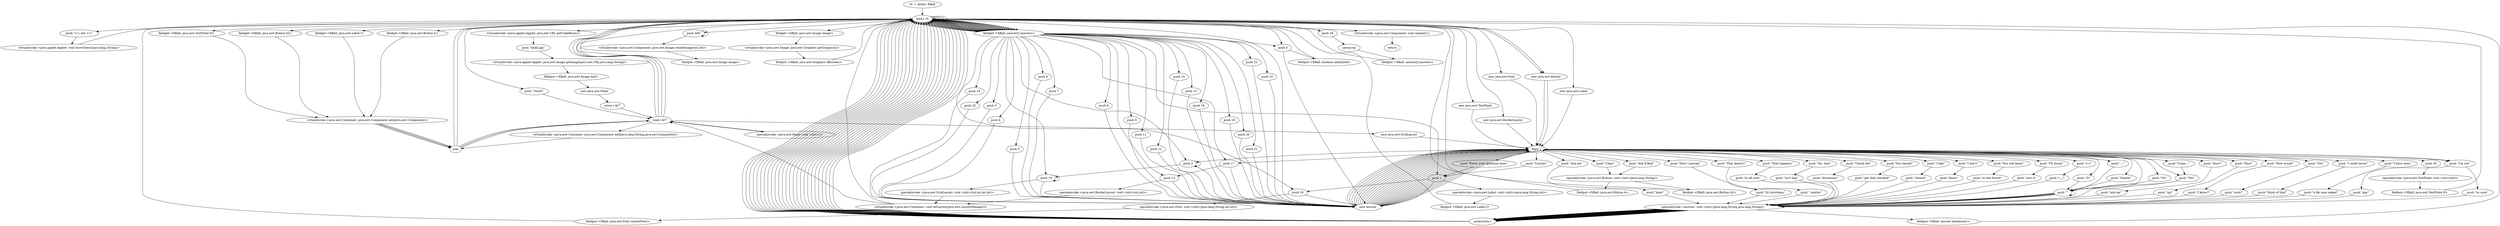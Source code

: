 digraph "" {
    "r0 := @this: XBall"
    "load.r r0"
    "r0 := @this: XBall"->"load.r r0";
    "push \">> init <<\""
    "load.r r0"->"push \">> init <<\"";
    "virtualinvoke <java.applet.Applet: void showStatus(java.lang.String)>"
    "push \">> init <<\""->"virtualinvoke <java.applet.Applet: void showStatus(java.lang.String)>";
    "virtualinvoke <java.applet.Applet: void showStatus(java.lang.String)>"->"load.r r0";
    "load.r r0"->"load.r r0";
    "push 400"
    "load.r r0"->"push 400";
    "push 400"->"push 400";
    "virtualinvoke <java.awt.Component: java.awt.Image createImage(int,int)>"
    "push 400"->"virtualinvoke <java.awt.Component: java.awt.Image createImage(int,int)>";
    "fieldput <XBall: java.awt.Image image>"
    "virtualinvoke <java.awt.Component: java.awt.Image createImage(int,int)>"->"fieldput <XBall: java.awt.Image image>";
    "fieldput <XBall: java.awt.Image image>"->"load.r r0";
    "load.r r0"->"load.r r0";
    "fieldget <XBall: java.awt.Image image>"
    "load.r r0"->"fieldget <XBall: java.awt.Image image>";
    "virtualinvoke <java.awt.Image: java.awt.Graphics getGraphics()>"
    "fieldget <XBall: java.awt.Image image>"->"virtualinvoke <java.awt.Image: java.awt.Graphics getGraphics()>";
    "fieldput <XBall: java.awt.Graphics offscreen>"
    "virtualinvoke <java.awt.Image: java.awt.Graphics getGraphics()>"->"fieldput <XBall: java.awt.Graphics offscreen>";
    "fieldput <XBall: java.awt.Graphics offscreen>"->"load.r r0";
    "load.r r0"->"load.r r0";
    "load.r r0"->"load.r r0";
    "virtualinvoke <java.applet.Applet: java.net.URL getCodeBase()>"
    "load.r r0"->"virtualinvoke <java.applet.Applet: java.net.URL getCodeBase()>";
    "push \"xball.jpg\""
    "virtualinvoke <java.applet.Applet: java.net.URL getCodeBase()>"->"push \"xball.jpg\"";
    "virtualinvoke <java.applet.Applet: java.awt.Image getImage(java.net.URL,java.lang.String)>"
    "push \"xball.jpg\""->"virtualinvoke <java.applet.Applet: java.awt.Image getImage(java.net.URL,java.lang.String)>";
    "fieldput <XBall: java.awt.Image ball>"
    "virtualinvoke <java.applet.Applet: java.awt.Image getImage(java.net.URL,java.lang.String)>"->"fieldput <XBall: java.awt.Image ball>";
    "new java.awt.Panel"
    "fieldput <XBall: java.awt.Image ball>"->"new java.awt.Panel";
    "store.r $r7"
    "new java.awt.Panel"->"store.r $r7";
    "load.r $r7"
    "store.r $r7"->"load.r $r7";
    "specialinvoke <java.awt.Panel: void <init>()>"
    "load.r $r7"->"specialinvoke <java.awt.Panel: void <init>()>";
    "specialinvoke <java.awt.Panel: void <init>()>"->"load.r $r7";
    "new java.awt.GridLayout"
    "load.r $r7"->"new java.awt.GridLayout";
    "dup1.r"
    "new java.awt.GridLayout"->"dup1.r";
    "push 2"
    "dup1.r"->"push 2";
    "push 2"->"push 2";
    "push 10"
    "push 2"->"push 10";
    "push 10"->"push 10";
    "specialinvoke <java.awt.GridLayout: void <init>(int,int,int,int)>"
    "push 10"->"specialinvoke <java.awt.GridLayout: void <init>(int,int,int,int)>";
    "virtualinvoke <java.awt.Container: void setLayout(java.awt.LayoutManager)>"
    "specialinvoke <java.awt.GridLayout: void <init>(int,int,int,int)>"->"virtualinvoke <java.awt.Container: void setLayout(java.awt.LayoutManager)>";
    "virtualinvoke <java.awt.Container: void setLayout(java.awt.LayoutManager)>"->"load.r r0";
    "new java.awt.Button"
    "load.r r0"->"new java.awt.Button";
    "new java.awt.Button"->"dup1.r";
    "push \"Ask X-Ball\""
    "dup1.r"->"push \"Ask X-Ball\"";
    "specialinvoke <java.awt.Button: void <init>(java.lang.String)>"
    "push \"Ask X-Ball\""->"specialinvoke <java.awt.Button: void <init>(java.lang.String)>";
    "fieldput <XBall: java.awt.Button b>"
    "specialinvoke <java.awt.Button: void <init>(java.lang.String)>"->"fieldput <XBall: java.awt.Button b>";
    "fieldput <XBall: java.awt.Button b>"->"load.r r0";
    "load.r r0"->"new java.awt.Button";
    "new java.awt.Button"->"dup1.r";
    "push \"Clear\""
    "dup1.r"->"push \"Clear\"";
    "push \"Clear\""->"specialinvoke <java.awt.Button: void <init>(java.lang.String)>";
    "fieldput <XBall: java.awt.Button b2>"
    "specialinvoke <java.awt.Button: void <init>(java.lang.String)>"->"fieldput <XBall: java.awt.Button b2>";
    "fieldput <XBall: java.awt.Button b2>"->"load.r r0";
    "new java.awt.Label"
    "load.r r0"->"new java.awt.Label";
    "new java.awt.Label"->"dup1.r";
    "push \"Enter your question here\""
    "dup1.r"->"push \"Enter your question here\"";
    "push 1"
    "push \"Enter your question here\""->"push 1";
    "specialinvoke <java.awt.Label: void <init>(java.lang.String,int)>"
    "push 1"->"specialinvoke <java.awt.Label: void <init>(java.lang.String,int)>";
    "fieldput <XBall: java.awt.Label l>"
    "specialinvoke <java.awt.Label: void <init>(java.lang.String,int)>"->"fieldput <XBall: java.awt.Label l>";
    "fieldput <XBall: java.awt.Label l>"->"load.r r0";
    "new java.awt.TextField"
    "load.r r0"->"new java.awt.TextField";
    "new java.awt.TextField"->"dup1.r";
    "push 35"
    "dup1.r"->"push 35";
    "specialinvoke <java.awt.TextField: void <init>(int)>"
    "push 35"->"specialinvoke <java.awt.TextField: void <init>(int)>";
    "fieldput <XBall: java.awt.TextField tf>"
    "specialinvoke <java.awt.TextField: void <init>(int)>"->"fieldput <XBall: java.awt.TextField tf>";
    "fieldput <XBall: java.awt.TextField tf>"->"load.r r0";
    "new java.awt.BorderLayout"
    "load.r r0"->"new java.awt.BorderLayout";
    "new java.awt.BorderLayout"->"dup1.r";
    "push 17"
    "dup1.r"->"push 17";
    "push 13"
    "push 17"->"push 13";
    "specialinvoke <java.awt.BorderLayout: void <init>(int,int)>"
    "push 13"->"specialinvoke <java.awt.BorderLayout: void <init>(int,int)>";
    "specialinvoke <java.awt.BorderLayout: void <init>(int,int)>"->"virtualinvoke <java.awt.Container: void setLayout(java.awt.LayoutManager)>";
    "virtualinvoke <java.awt.Container: void setLayout(java.awt.LayoutManager)>"->"load.r $r7";
    "load.r $r7"->"load.r r0";
    "fieldget <XBall: java.awt.Label l>"
    "load.r r0"->"fieldget <XBall: java.awt.Label l>";
    "virtualinvoke <java.awt.Container: java.awt.Component add(java.awt.Component)>"
    "fieldget <XBall: java.awt.Label l>"->"virtualinvoke <java.awt.Container: java.awt.Component add(java.awt.Component)>";
    "pop"
    "virtualinvoke <java.awt.Container: java.awt.Component add(java.awt.Component)>"->"pop";
    "pop"->"load.r $r7";
    "load.r $r7"->"load.r r0";
    "fieldget <XBall: java.awt.Button b>"
    "load.r r0"->"fieldget <XBall: java.awt.Button b>";
    "fieldget <XBall: java.awt.Button b>"->"virtualinvoke <java.awt.Container: java.awt.Component add(java.awt.Component)>";
    "virtualinvoke <java.awt.Container: java.awt.Component add(java.awt.Component)>"->"pop";
    "pop"->"load.r $r7";
    "load.r $r7"->"load.r r0";
    "fieldget <XBall: java.awt.TextField tf>"
    "load.r r0"->"fieldget <XBall: java.awt.TextField tf>";
    "fieldget <XBall: java.awt.TextField tf>"->"virtualinvoke <java.awt.Container: java.awt.Component add(java.awt.Component)>";
    "virtualinvoke <java.awt.Container: java.awt.Component add(java.awt.Component)>"->"pop";
    "pop"->"load.r $r7";
    "load.r $r7"->"load.r r0";
    "fieldget <XBall: java.awt.Button b2>"
    "load.r r0"->"fieldget <XBall: java.awt.Button b2>";
    "fieldget <XBall: java.awt.Button b2>"->"virtualinvoke <java.awt.Container: java.awt.Component add(java.awt.Component)>";
    "virtualinvoke <java.awt.Container: java.awt.Component add(java.awt.Component)>"->"pop";
    "pop"->"load.r r0";
    "push \"South\""
    "load.r r0"->"push \"South\"";
    "push \"South\""->"load.r $r7";
    "virtualinvoke <java.awt.Container: java.awt.Component add(java.lang.String,java.awt.Component)>"
    "load.r $r7"->"virtualinvoke <java.awt.Container: java.awt.Component add(java.lang.String,java.awt.Component)>";
    "virtualinvoke <java.awt.Container: java.awt.Component add(java.lang.String,java.awt.Component)>"->"pop";
    "pop"->"load.r r0";
    "new java.awt.Font"
    "load.r r0"->"new java.awt.Font";
    "new java.awt.Font"->"dup1.r";
    "push \"Courier\""
    "dup1.r"->"push \"Courier\"";
    "push \"Courier\""->"push 1";
    "push 16"
    "push 1"->"push 16";
    "specialinvoke <java.awt.Font: void <init>(java.lang.String,int,int)>"
    "push 16"->"specialinvoke <java.awt.Font: void <init>(java.lang.String,int,int)>";
    "fieldput <XBall: java.awt.Font courierFont>"
    "specialinvoke <java.awt.Font: void <init>(java.lang.String,int,int)>"->"fieldput <XBall: java.awt.Font courierFont>";
    "fieldput <XBall: java.awt.Font courierFont>"->"load.r r0";
    "push 26"
    "load.r r0"->"push 26";
    "newarray"
    "push 26"->"newarray";
    "fieldput <XBall: answer[] answers>"
    "newarray"->"fieldput <XBall: answer[] answers>";
    "fieldput <XBall: answer[] answers>"->"load.r r0";
    "fieldget <XBall: answer[] answers>"
    "load.r r0"->"fieldget <XBall: answer[] answers>";
    "push 0"
    "fieldget <XBall: answer[] answers>"->"push 0";
    "new answer"
    "push 0"->"new answer";
    "new answer"->"dup1.r";
    "push \"Yes\""
    "dup1.r"->"push \"Yes\"";
    "push \"\""
    "push \"Yes\""->"push \"\"";
    "specialinvoke <answer: void <init>(java.lang.String,java.lang.String)>"
    "push \"\""->"specialinvoke <answer: void <init>(java.lang.String,java.lang.String)>";
    "arraywrite.r"
    "specialinvoke <answer: void <init>(java.lang.String,java.lang.String)>"->"arraywrite.r";
    "arraywrite.r"->"load.r r0";
    "load.r r0"->"fieldget <XBall: answer[] answers>";
    "fieldget <XBall: answer[] answers>"->"push 1";
    "push 1"->"new answer";
    "new answer"->"dup1.r";
    "push \"No\""
    "dup1.r"->"push \"No\"";
    "push \"No\""->"push \"\"";
    "push \"\""->"specialinvoke <answer: void <init>(java.lang.String,java.lang.String)>";
    "specialinvoke <answer: void <init>(java.lang.String,java.lang.String)>"->"arraywrite.r";
    "arraywrite.r"->"load.r r0";
    "load.r r0"->"fieldget <XBall: answer[] answers>";
    "fieldget <XBall: answer[] answers>"->"push 2";
    "push 2"->"new answer";
    "new answer"->"dup1.r";
    "push \"Maybe\""
    "dup1.r"->"push \"Maybe\"";
    "push \"Maybe\""->"push \"\"";
    "push \"\""->"specialinvoke <answer: void <init>(java.lang.String,java.lang.String)>";
    "specialinvoke <answer: void <init>(java.lang.String,java.lang.String)>"->"arraywrite.r";
    "arraywrite.r"->"load.r r0";
    "load.r r0"->"fieldget <XBall: answer[] answers>";
    "push 3"
    "fieldget <XBall: answer[] answers>"->"push 3";
    "push 3"->"new answer";
    "new answer"->"dup1.r";
    "push \"Don\'t\""
    "dup1.r"->"push \"Don\'t\"";
    "push \"ask me\""
    "push \"Don\'t\""->"push \"ask me\"";
    "push \"ask me\""->"specialinvoke <answer: void <init>(java.lang.String,java.lang.String)>";
    "specialinvoke <answer: void <init>(java.lang.String,java.lang.String)>"->"arraywrite.r";
    "arraywrite.r"->"load.r r0";
    "load.r r0"->"fieldget <XBall: answer[] answers>";
    "push 4"
    "fieldget <XBall: answer[] answers>"->"push 4";
    "push 4"->"new answer";
    "new answer"->"dup1.r";
    "push \"Shut\""
    "dup1.r"->"push \"Shut\"";
    "push \"up!\""
    "push \"Shut\""->"push \"up!\"";
    "push \"up!\""->"specialinvoke <answer: void <init>(java.lang.String,java.lang.String)>";
    "specialinvoke <answer: void <init>(java.lang.String,java.lang.String)>"->"arraywrite.r";
    "arraywrite.r"->"load.r r0";
    "load.r r0"->"fieldget <XBall: answer[] answers>";
    "push 5"
    "fieldget <XBall: answer[] answers>"->"push 5";
    "push 5"->"new answer";
    "new answer"->"dup1.r";
    "push \"How would\""
    "dup1.r"->"push \"How would\"";
    "push \"I know?\""
    "push \"How would\""->"push \"I know?\"";
    "push \"I know?\""->"specialinvoke <answer: void <init>(java.lang.String,java.lang.String)>";
    "specialinvoke <answer: void <init>(java.lang.String,java.lang.String)>"->"arraywrite.r";
    "arraywrite.r"->"load.r r0";
    "load.r r0"->"fieldget <XBall: answer[] answers>";
    "push 6"
    "fieldget <XBall: answer[] answers>"->"push 6";
    "push 6"->"new answer";
    "new answer"->"dup1.r";
    "push \"You\""
    "dup1.r"->"push \"You\"";
    "push \"suck!\""
    "push \"You\""->"push \"suck!\"";
    "push \"suck!\""->"specialinvoke <answer: void <init>(java.lang.String,java.lang.String)>";
    "specialinvoke <answer: void <init>(java.lang.String,java.lang.String)>"->"arraywrite.r";
    "arraywrite.r"->"load.r r0";
    "load.r r0"->"fieldget <XBall: answer[] answers>";
    "push 7"
    "fieldget <XBall: answer[] answers>"->"push 7";
    "push 7"->"new answer";
    "new answer"->"dup1.r";
    "push \"I could never\""
    "dup1.r"->"push \"I could never\"";
    "push \"think of that\""
    "push \"I could never\""->"push \"think of that\"";
    "push \"think of that\""->"specialinvoke <answer: void <init>(java.lang.String,java.lang.String)>";
    "specialinvoke <answer: void <init>(java.lang.String,java.lang.String)>"->"arraywrite.r";
    "arraywrite.r"->"load.r r0";
    "load.r r0"->"fieldget <XBall: answer[] answers>";
    "push 8"
    "fieldget <XBall: answer[] answers>"->"push 8";
    "push 8"->"new answer";
    "new answer"->"dup1.r";
    "push \"I have seen\""
    "dup1.r"->"push \"I have seen\"";
    "push \"a fat man naked\""
    "push \"I have seen\""->"push \"a fat man naked\"";
    "push \"a fat man naked\""->"specialinvoke <answer: void <init>(java.lang.String,java.lang.String)>";
    "specialinvoke <answer: void <init>(java.lang.String,java.lang.String)>"->"arraywrite.r";
    "arraywrite.r"->"load.r r0";
    "load.r r0"->"fieldget <XBall: answer[] answers>";
    "push 9"
    "fieldget <XBall: answer[] answers>"->"push 9";
    "push 9"->"new answer";
    "new answer"->"dup1.r";
    "push \"I\'m not\""
    "dup1.r"->"push \"I\'m not\"";
    "push \"gay\""
    "push \"I\'m not\""->"push \"gay\"";
    "push \"gay\""->"specialinvoke <answer: void <init>(java.lang.String,java.lang.String)>";
    "specialinvoke <answer: void <init>(java.lang.String,java.lang.String)>"->"arraywrite.r";
    "arraywrite.r"->"load.r r0";
    "load.r r0"->"fieldget <XBall: answer[] answers>";
    "fieldget <XBall: answer[] answers>"->"push 10";
    "push 10"->"new answer";
    "new answer"->"dup1.r";
    "push \"Ask me\""
    "dup1.r"->"push \"Ask me\"";
    "push \"later\""
    "push \"Ask me\""->"push \"later\"";
    "push \"later\""->"specialinvoke <answer: void <init>(java.lang.String,java.lang.String)>";
    "specialinvoke <answer: void <init>(java.lang.String,java.lang.String)>"->"arraywrite.r";
    "arraywrite.r"->"load.r r0";
    "load.r r0"->"fieldget <XBall: answer[] answers>";
    "push 11"
    "fieldget <XBall: answer[] answers>"->"push 11";
    "push 11"->"new answer";
    "new answer"->"dup1.r";
    "push \"Don\'t unwrap\""
    "dup1.r"->"push \"Don\'t unwrap\"";
    "push \"til christmas\""
    "push \"Don\'t unwrap\""->"push \"til christmas\"";
    "push \"til christmas\""->"specialinvoke <answer: void <init>(java.lang.String,java.lang.String)>";
    "specialinvoke <answer: void <init>(java.lang.String,java.lang.String)>"->"arraywrite.r";
    "arraywrite.r"->"load.r r0";
    "load.r r0"->"fieldget <XBall: answer[] answers>";
    "push 12"
    "fieldget <XBall: answer[] answers>"->"push 12";
    "push 12"->"new answer";
    "new answer"->"dup1.r";
    "push \"That doesn\'t\""
    "dup1.r"->"push \"That doesn\'t\"";
    "push \" matter\""
    "push \"That doesn\'t\""->"push \" matter\"";
    "push \" matter\""->"specialinvoke <answer: void <init>(java.lang.String,java.lang.String)>";
    "specialinvoke <answer: void <init>(java.lang.String,java.lang.String)>"->"arraywrite.r";
    "arraywrite.r"->"load.r r0";
    "load.r r0"->"fieldget <XBall: answer[] answers>";
    "fieldget <XBall: answer[] answers>"->"push 13";
    "push 13"->"new answer";
    "new answer"->"dup1.r";
    "push \"That happens\""
    "dup1.r"->"push \"That happens\"";
    "push \"to all men\""
    "push \"That happens\""->"push \"to all men\"";
    "push \"to all men\""->"specialinvoke <answer: void <init>(java.lang.String,java.lang.String)>";
    "specialinvoke <answer: void <init>(java.lang.String,java.lang.String)>"->"arraywrite.r";
    "arraywrite.r"->"load.r r0";
    "load.r r0"->"fieldget <XBall: answer[] answers>";
    "push 14"
    "fieldget <XBall: answer[] answers>"->"push 14";
    "push 14"->"new answer";
    "new answer"->"dup1.r";
    "push \"No, that\""
    "dup1.r"->"push \"No, that\"";
    "push \"isn\'t big\""
    "push \"No, that\""->"push \"isn\'t big\"";
    "push \"isn\'t big\""->"specialinvoke <answer: void <init>(java.lang.String,java.lang.String)>";
    "specialinvoke <answer: void <init>(java.lang.String,java.lang.String)>"->"arraywrite.r";
    "arraywrite.r"->"load.r r0";
    "load.r r0"->"fieldget <XBall: answer[] answers>";
    "push 15"
    "fieldget <XBall: answer[] answers>"->"push 15";
    "push 15"->"new answer";
    "new answer"->"dup1.r";
    "dup1.r"->"push \"I\'m not\"";
    "push \"so sure\""
    "push \"I\'m not\""->"push \"so sure\"";
    "push \"so sure\""->"specialinvoke <answer: void <init>(java.lang.String,java.lang.String)>";
    "specialinvoke <answer: void <init>(java.lang.String,java.lang.String)>"->"arraywrite.r";
    "arraywrite.r"->"load.r r0";
    "load.r r0"->"fieldget <XBall: answer[] answers>";
    "fieldget <XBall: answer[] answers>"->"push 16";
    "push 16"->"new answer";
    "new answer"->"dup1.r";
    "push \"Check the\""
    "dup1.r"->"push \"Check the\"";
    "push \"dictionary\""
    "push \"Check the\""->"push \"dictionary\"";
    "push \"dictionary\""->"specialinvoke <answer: void <init>(java.lang.String,java.lang.String)>";
    "specialinvoke <answer: void <init>(java.lang.String,java.lang.String)>"->"arraywrite.r";
    "arraywrite.r"->"load.r r0";
    "load.r r0"->"fieldget <XBall: answer[] answers>";
    "fieldget <XBall: answer[] answers>"->"push 17";
    "push 17"->"new answer";
    "new answer"->"dup1.r";
    "push \"Umm...\""
    "dup1.r"->"push \"Umm...\"";
    "push \"Umm...\""->"push \"Yes\"";
    "push \"Yes\""->"specialinvoke <answer: void <init>(java.lang.String,java.lang.String)>";
    "specialinvoke <answer: void <init>(java.lang.String,java.lang.String)>"->"arraywrite.r";
    "arraywrite.r"->"load.r r0";
    "load.r r0"->"fieldget <XBall: answer[] answers>";
    "push 18"
    "fieldget <XBall: answer[] answers>"->"push 18";
    "push 18"->"new answer";
    "new answer"->"dup1.r";
    "push \"You should\""
    "dup1.r"->"push \"You should\"";
    "push \"get that checked\""
    "push \"You should\""->"push \"get that checked\"";
    "push \"get that checked\""->"specialinvoke <answer: void <init>(java.lang.String,java.lang.String)>";
    "specialinvoke <answer: void <init>(java.lang.String,java.lang.String)>"->"arraywrite.r";
    "arraywrite.r"->"load.r r0";
    "load.r r0"->"fieldget <XBall: answer[] answers>";
    "push 19"
    "fieldget <XBall: answer[] answers>"->"push 19";
    "push 19"->"new answer";
    "new answer"->"dup1.r";
    "push \"I like\""
    "dup1.r"->"push \"I like\"";
    "push \"cheese\""
    "push \"I like\""->"push \"cheese\"";
    "push \"cheese\""->"specialinvoke <answer: void <init>(java.lang.String,java.lang.String)>";
    "specialinvoke <answer: void <init>(java.lang.String,java.lang.String)>"->"arraywrite.r";
    "arraywrite.r"->"load.r r0";
    "load.r r0"->"fieldget <XBall: answer[] answers>";
    "push 20"
    "fieldget <XBall: answer[] answers>"->"push 20";
    "push 20"->"new answer";
    "new answer"->"dup1.r";
    "push \"Si\""
    "dup1.r"->"push \"Si\"";
    "push \"Si\""->"push \"\"";
    "push \"\""->"specialinvoke <answer: void <init>(java.lang.String,java.lang.String)>";
    "specialinvoke <answer: void <init>(java.lang.String,java.lang.String)>"->"arraywrite.r";
    "arraywrite.r"->"load.r r0";
    "load.r r0"->"fieldget <XBall: answer[] answers>";
    "push 21"
    "fieldget <XBall: answer[] answers>"->"push 21";
    "push 21"->"new answer";
    "new answer"->"dup1.r";
    "push \"I don\'t\""
    "dup1.r"->"push \"I don\'t\"";
    "push \"know\""
    "push \"I don\'t\""->"push \"know\"";
    "push \"know\""->"specialinvoke <answer: void <init>(java.lang.String,java.lang.String)>";
    "specialinvoke <answer: void <init>(java.lang.String,java.lang.String)>"->"arraywrite.r";
    "arraywrite.r"->"load.r r0";
    "load.r r0"->"fieldget <XBall: answer[] answers>";
    "push 22"
    "fieldget <XBall: answer[] answers>"->"push 22";
    "push 22"->"new answer";
    "new answer"->"dup1.r";
    "push \"You will learn\""
    "dup1.r"->"push \"You will learn\"";
    "push \"in the future\""
    "push \"You will learn\""->"push \"in the future\"";
    "push \"in the future\""->"specialinvoke <answer: void <init>(java.lang.String,java.lang.String)>";
    "specialinvoke <answer: void <init>(java.lang.String,java.lang.String)>"->"arraywrite.r";
    "arraywrite.r"->"load.r r0";
    "load.r r0"->"fieldget <XBall: answer[] answers>";
    "push 23"
    "fieldget <XBall: answer[] answers>"->"push 23";
    "push 23"->"new answer";
    "new answer"->"dup1.r";
    "push \"...\""
    "dup1.r"->"push \"...\"";
    "push \"...\""->"push \"\"";
    "push \"\""->"specialinvoke <answer: void <init>(java.lang.String,java.lang.String)>";
    "specialinvoke <answer: void <init>(java.lang.String,java.lang.String)>"->"arraywrite.r";
    "arraywrite.r"->"load.r r0";
    "load.r r0"->"fieldget <XBall: answer[] answers>";
    "push 24"
    "fieldget <XBall: answer[] answers>"->"push 24";
    "push 24"->"new answer";
    "new answer"->"dup1.r";
    "push \"I\'ll check\""
    "dup1.r"->"push \"I\'ll check\"";
    "push \"into it\""
    "push \"I\'ll check\""->"push \"into it\"";
    "push \"into it\""->"specialinvoke <answer: void <init>(java.lang.String,java.lang.String)>";
    "specialinvoke <answer: void <init>(java.lang.String,java.lang.String)>"->"arraywrite.r";
    "arraywrite.r"->"load.r r0";
    "load.r r0"->"fieldget <XBall: answer[] answers>";
    "push 25"
    "fieldget <XBall: answer[] answers>"->"push 25";
    "push 25"->"new answer";
    "new answer"->"dup1.r";
    "push \"o o\""
    "dup1.r"->"push \"o o\"";
    "push \"\\__/\""
    "push \"o o\""->"push \"\\__/\"";
    "push \"\\__/\""->"specialinvoke <answer: void <init>(java.lang.String,java.lang.String)>";
    "specialinvoke <answer: void <init>(java.lang.String,java.lang.String)>"->"arraywrite.r";
    "arraywrite.r"->"load.r r0";
    "load.r r0"->"new answer";
    "new answer"->"dup1.r";
    "dup1.r"->"push \"\"";
    "push \"\""->"push \"\"";
    "push \"\""->"specialinvoke <answer: void <init>(java.lang.String,java.lang.String)>";
    "fieldput <XBall: answer theAnswer>"
    "specialinvoke <answer: void <init>(java.lang.String,java.lang.String)>"->"fieldput <XBall: answer theAnswer>";
    "fieldput <XBall: answer theAnswer>"->"load.r r0";
    "load.r r0"->"push 0";
    "fieldput <XBall: boolean initialized>"
    "push 0"->"fieldput <XBall: boolean initialized>";
    "fieldput <XBall: boolean initialized>"->"load.r r0";
    "virtualinvoke <java.awt.Component: void repaint()>"
    "load.r r0"->"virtualinvoke <java.awt.Component: void repaint()>";
    "return"
    "virtualinvoke <java.awt.Component: void repaint()>"->"return";
}
